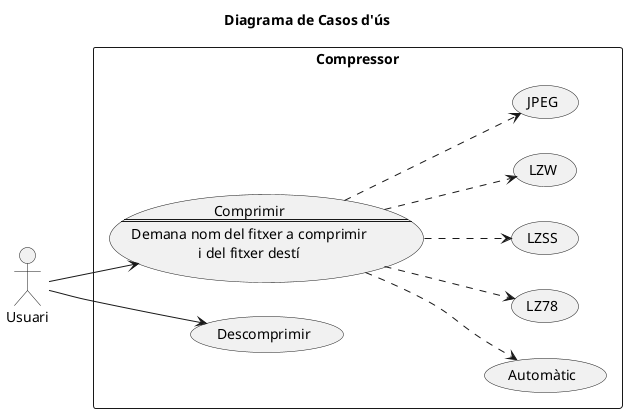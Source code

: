 @startuml

left to right direction

title Diagrama de Casos d'ús

rectangle "Compressor" {
    usecase Com as "Comprimir
    ==
    Demana nom del fitxer a comprimir
    i del fitxer destí"
    usecase (Descomprimir) as Des
    usecase (Automàtic) as Auto
    usecase (LZ78)
    usecase (LZSS)
    usecase (LZW)
    usecase (JPEG)
}

:Usuari:

Usuari --> Com
Usuari --> Des
(Com) ..> Auto
(Com) ..> (LZ78)
(Com) ..> (LZSS)
(Com) ..> (LZW)
(Com) ..> (JPEG)

@enduml
